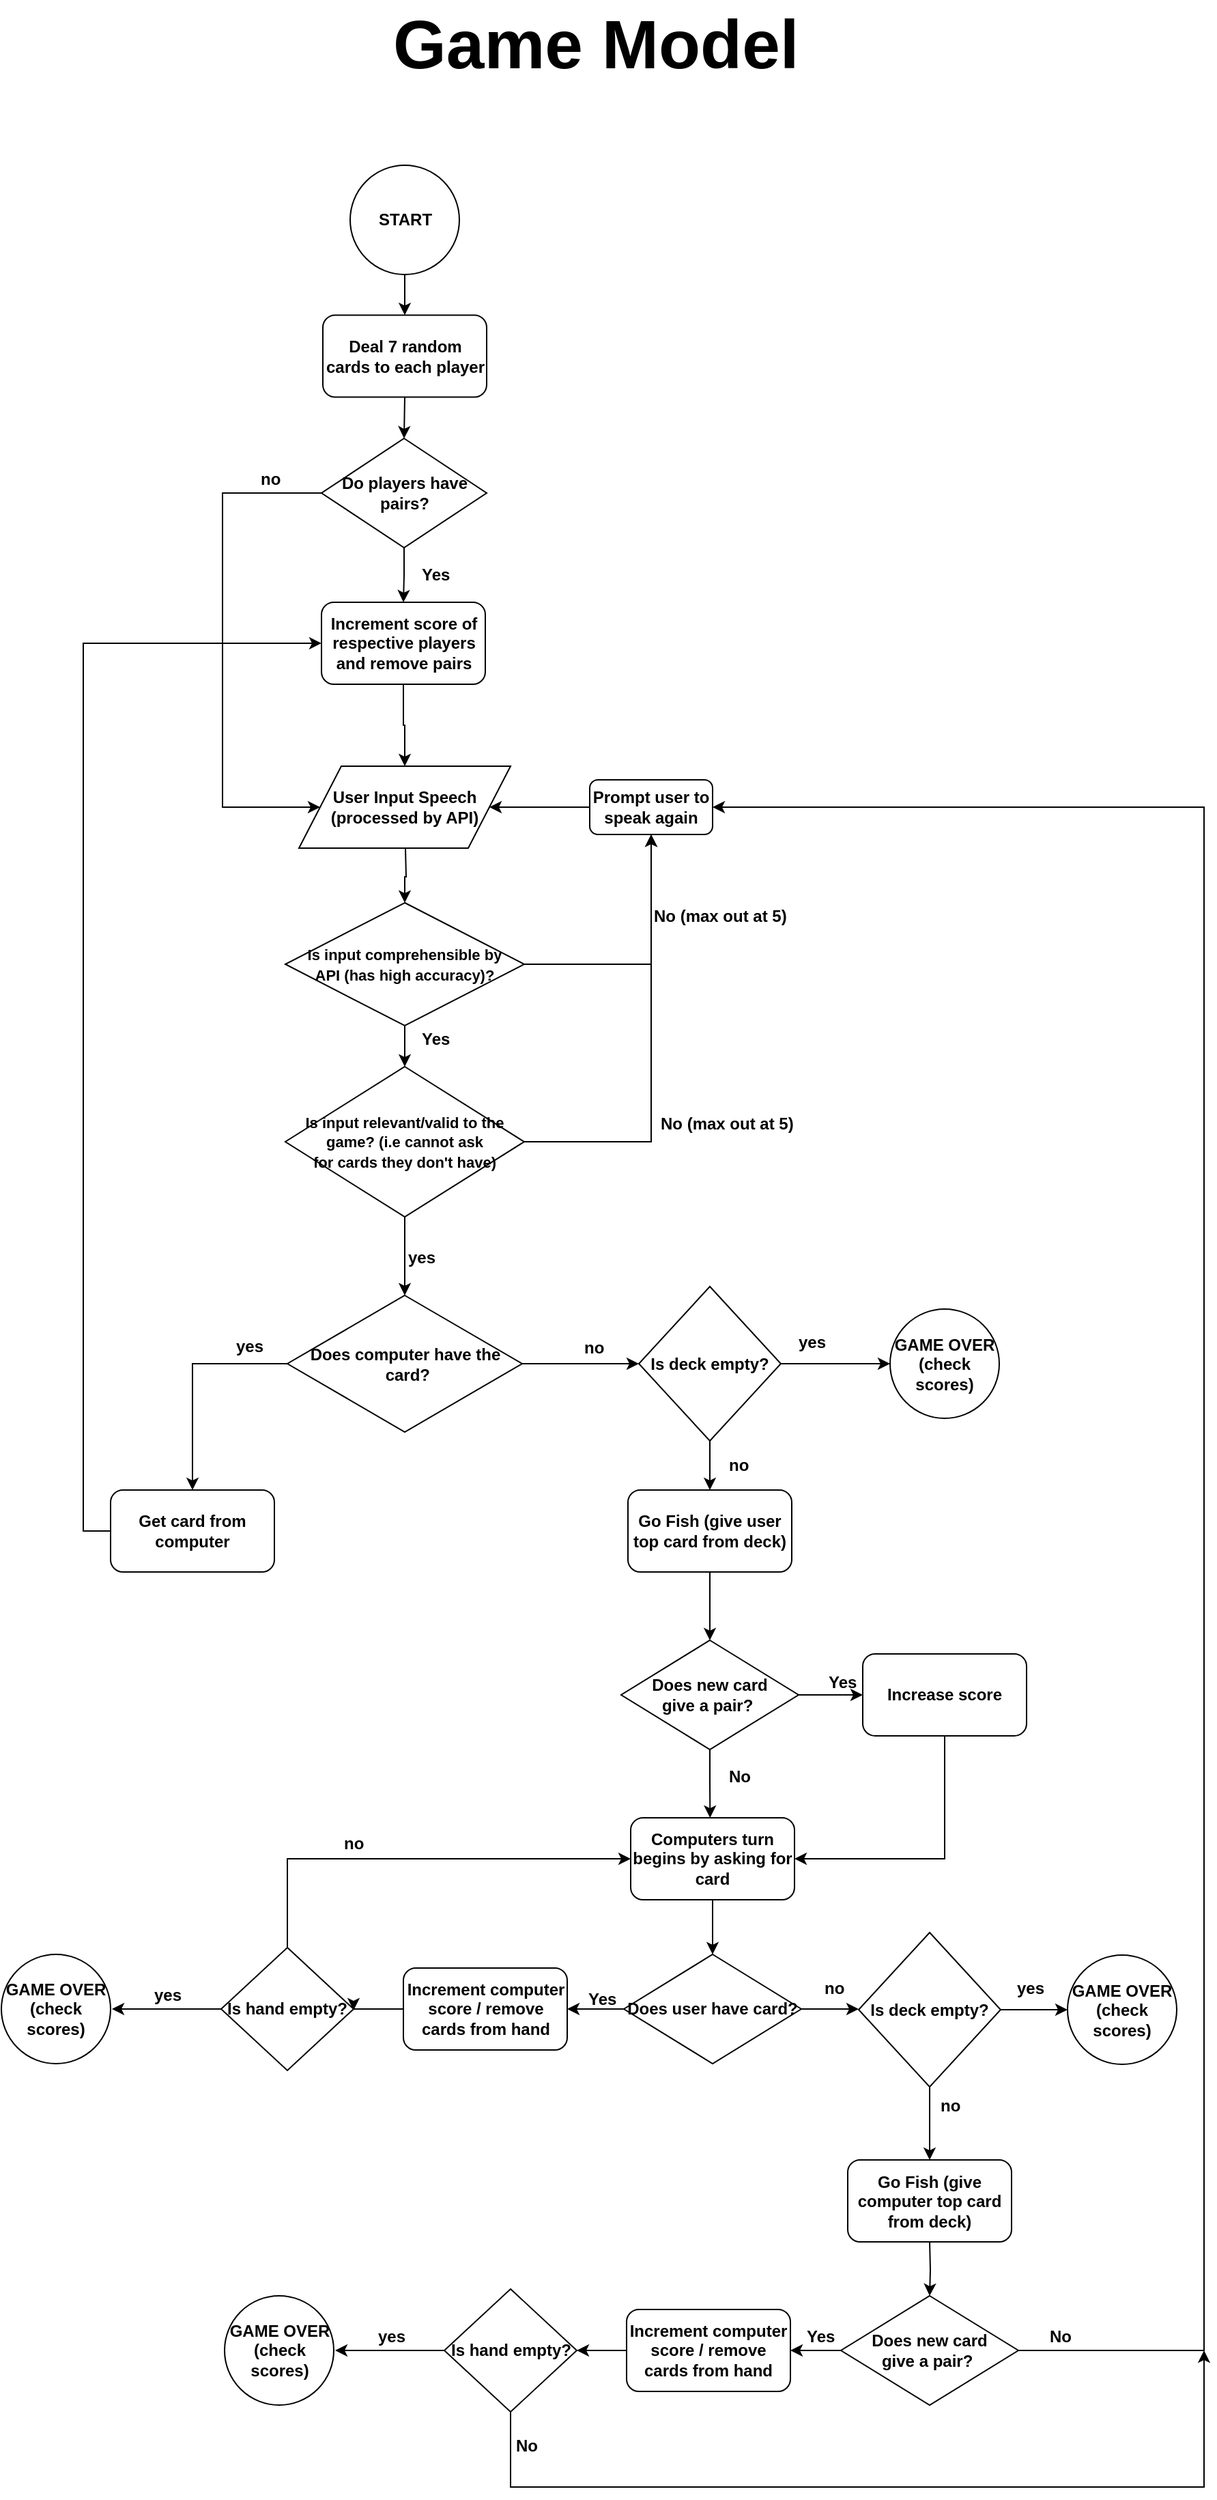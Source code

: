 <mxfile version="12.1.0" type="github" pages="1"><diagram id="Zi_oqPoGMVjLF3pAkUGf" name="Page-1"><mxGraphModel dx="1826" dy="1883" grid="1" gridSize="10" guides="1" tooltips="1" connect="1" arrows="1" fold="1" page="1" pageScale="1" pageWidth="850" pageHeight="1100" math="0" shadow="0"><root><mxCell id="0"/><mxCell id="1" parent="0"/><mxCell id="Zr1G6hqYHsL74NphAST9-60" style="edgeStyle=orthogonalEdgeStyle;rounded=0;orthogonalLoop=1;jettySize=auto;html=1;exitX=0.5;exitY=1;exitDx=0;exitDy=0;entryX=0.5;entryY=0;entryDx=0;entryDy=0;fontStyle=1" parent="1" source="Zr1G6hqYHsL74NphAST9-1" target="Zr1G6hqYHsL74NphAST9-59" edge="1"><mxGeometry relative="1" as="geometry"/></mxCell><mxCell id="Zr1G6hqYHsL74NphAST9-1" value="START" style="ellipse;whiteSpace=wrap;html=1;aspect=fixed;fontStyle=1" parent="1" vertex="1"><mxGeometry x="682.5" y="-329" width="80" height="80" as="geometry"/></mxCell><mxCell id="Zr1G6hqYHsL74NphAST9-4" style="edgeStyle=orthogonalEdgeStyle;rounded=0;orthogonalLoop=1;jettySize=auto;html=1;exitX=0.5;exitY=1;exitDx=0;exitDy=0;entryX=0.5;entryY=0;entryDx=0;entryDy=0;fontStyle=1" parent="1" target="Zr1G6hqYHsL74NphAST9-11" edge="1"><mxGeometry relative="1" as="geometry"><mxPoint x="723" y="201" as="targetPoint"/><mxPoint x="723" y="171" as="sourcePoint"/></mxGeometry></mxCell><mxCell id="Zr1G6hqYHsL74NphAST9-34" style="edgeStyle=orthogonalEdgeStyle;rounded=0;orthogonalLoop=1;jettySize=auto;html=1;exitX=0.5;exitY=1;exitDx=0;exitDy=0;entryX=0.5;entryY=0;entryDx=0;entryDy=0;fontStyle=1" parent="1" source="Zr1G6hqYHsL74NphAST9-11" target="Zr1G6hqYHsL74NphAST9-27" edge="1"><mxGeometry relative="1" as="geometry"/></mxCell><mxCell id="Zr1G6hqYHsL74NphAST9-39" style="edgeStyle=orthogonalEdgeStyle;rounded=0;orthogonalLoop=1;jettySize=auto;html=1;exitX=1;exitY=0.5;exitDx=0;exitDy=0;entryX=0.5;entryY=1;entryDx=0;entryDy=0;fontStyle=1" parent="1" source="Zr1G6hqYHsL74NphAST9-11" target="Zr1G6hqYHsL74NphAST9-36" edge="1"><mxGeometry relative="1" as="geometry"/></mxCell><mxCell id="Zr1G6hqYHsL74NphAST9-11" value="&lt;font style=&quot;font-size: 11px&quot;&gt;Is input comprehensible by &lt;br&gt;API (has high accuracy)?&lt;/font&gt;" style="rhombus;whiteSpace=wrap;html=1;fontStyle=1" parent="1" vertex="1"><mxGeometry x="635" y="211" width="175" height="90" as="geometry"/></mxCell><mxCell id="Zr1G6hqYHsL74NphAST9-16" value="&lt;span style=&quot;text-align: left&quot;&gt;User Input Speech (processed by API)&lt;/span&gt;" style="shape=parallelogram;perimeter=parallelogramPerimeter;whiteSpace=wrap;html=1;fontStyle=1" parent="1" vertex="1"><mxGeometry x="645" y="111" width="155" height="60" as="geometry"/></mxCell><mxCell id="Zr1G6hqYHsL74NphAST9-24" value="No (max out at 5)" style="text;html=1;resizable=0;points=[];autosize=1;align=left;verticalAlign=top;spacingTop=-4;fontStyle=1" parent="1" vertex="1"><mxGeometry x="903" y="211" width="110" height="20" as="geometry"/></mxCell><mxCell id="Zr1G6hqYHsL74NphAST9-41" style="edgeStyle=orthogonalEdgeStyle;rounded=0;orthogonalLoop=1;jettySize=auto;html=1;exitX=1;exitY=0.5;exitDx=0;exitDy=0;entryX=0.5;entryY=1;entryDx=0;entryDy=0;fontStyle=1" parent="1" source="Zr1G6hqYHsL74NphAST9-27" target="Zr1G6hqYHsL74NphAST9-36" edge="1"><mxGeometry relative="1" as="geometry"/></mxCell><mxCell id="Zr1G6hqYHsL74NphAST9-44" style="edgeStyle=orthogonalEdgeStyle;rounded=0;orthogonalLoop=1;jettySize=auto;html=1;exitX=0.5;exitY=1;exitDx=0;exitDy=0;entryX=0.5;entryY=0;entryDx=0;entryDy=0;fontStyle=1" parent="1" source="Zr1G6hqYHsL74NphAST9-27" target="Zr1G6hqYHsL74NphAST9-43" edge="1"><mxGeometry relative="1" as="geometry"/></mxCell><mxCell id="Zr1G6hqYHsL74NphAST9-27" value="&lt;font style=&quot;font-size: 11px&quot;&gt;Is input relevant/valid to the&lt;br&gt;game? (i.e cannot ask&lt;br&gt;for cards they don't have)&lt;br&gt;&lt;/font&gt;" style="rhombus;whiteSpace=wrap;html=1;fontStyle=1" parent="1" vertex="1"><mxGeometry x="635" y="331" width="175" height="110" as="geometry"/></mxCell><mxCell id="Zr1G6hqYHsL74NphAST9-30" value="&lt;span style=&quot;font-family: &amp;quot;helvetica&amp;quot; , &amp;quot;arial&amp;quot; , sans-serif ; font-size: 0px&quot;&gt;%3CmxGraphModel%3E%3Croot%3E%3CmxCell%20id%3D%220%22%2F%3E%3CmxCell%20id%3D%221%22%20parent%3D%220%22%2F%3E%3CmxCell%20id%3D%222%22%20value%3D%22%26lt%3Bfont%20style%3D%26quot%3Bfont-size%3A%2011px%26quot%3B%26gt%3BIs%20input%20comprehensible%20by%20%26lt%3Bbr%26gt%3BAPI%20(has%20high%20accuracy)%3F%26lt%3B%2Ffont%26gt%3B%22%20style%3D%22rhombus%3BwhiteSpace%3Dwrap%3Bhtml%3D1%3B%22%20vertex%3D%221%22%20parent%3D%221%22%3E%3CmxGeometry%20x%3D%22337%22%20y%3D%22290%22%20width%3D%22175%22%20height%3D%2290%22%20as%3D%22geometry%22%2F%3E%3C%2FmxCell%3E%3C%2Froot%3E%3C%2FmxGraphModel%3E&lt;/span&gt;" style="text;html=1;resizable=0;points=[];autosize=1;align=left;verticalAlign=top;spacingTop=-4;fontStyle=1" parent="1" vertex="1"><mxGeometry x="1035" y="353" width="20" height="20" as="geometry"/></mxCell><mxCell id="Zr1G6hqYHsL74NphAST9-35" value="Yes" style="text;html=1;resizable=0;points=[];autosize=1;align=left;verticalAlign=top;spacingTop=-4;fontStyle=1" parent="1" vertex="1"><mxGeometry x="733" y="301" width="30" height="20" as="geometry"/></mxCell><mxCell id="Zr1G6hqYHsL74NphAST9-40" style="edgeStyle=orthogonalEdgeStyle;rounded=0;orthogonalLoop=1;jettySize=auto;html=1;exitX=0;exitY=0.5;exitDx=0;exitDy=0;entryX=1;entryY=0.5;entryDx=0;entryDy=0;fontStyle=1" parent="1" source="Zr1G6hqYHsL74NphAST9-36" target="Zr1G6hqYHsL74NphAST9-16" edge="1"><mxGeometry relative="1" as="geometry"/></mxCell><mxCell id="Zr1G6hqYHsL74NphAST9-36" value="Prompt user to speak again" style="rounded=1;whiteSpace=wrap;html=1;fontStyle=1" parent="1" vertex="1"><mxGeometry x="858" y="121" width="90" height="40" as="geometry"/></mxCell><mxCell id="Zr1G6hqYHsL74NphAST9-42" value="No (max out at 5)" style="text;html=1;resizable=0;points=[];autosize=1;align=left;verticalAlign=top;spacingTop=-4;fontStyle=1" parent="1" vertex="1"><mxGeometry x="908" y="363" width="110" height="20" as="geometry"/></mxCell><mxCell id="Zr1G6hqYHsL74NphAST9-54" style="edgeStyle=orthogonalEdgeStyle;rounded=0;orthogonalLoop=1;jettySize=auto;html=1;exitX=0;exitY=0.5;exitDx=0;exitDy=0;entryX=0.5;entryY=0;entryDx=0;entryDy=0;fontStyle=1" parent="1" source="Zr1G6hqYHsL74NphAST9-43" target="Zr1G6hqYHsL74NphAST9-51" edge="1"><mxGeometry relative="1" as="geometry"/></mxCell><mxCell id="Zr1G6hqYHsL74NphAST9-85" style="edgeStyle=orthogonalEdgeStyle;rounded=0;orthogonalLoop=1;jettySize=auto;html=1;exitX=1;exitY=0.5;exitDx=0;exitDy=0;entryX=0;entryY=0.5;entryDx=0;entryDy=0;fontStyle=1" parent="1" source="Zr1G6hqYHsL74NphAST9-43" target="Zr1G6hqYHsL74NphAST9-83" edge="1"><mxGeometry relative="1" as="geometry"/></mxCell><mxCell id="Zr1G6hqYHsL74NphAST9-43" value="Does computer have the&lt;br&gt;&amp;nbsp;card?" style="rhombus;whiteSpace=wrap;html=1;fontStyle=1" parent="1" vertex="1"><mxGeometry x="636.5" y="498.5" width="172" height="100" as="geometry"/></mxCell><mxCell id="Zr1G6hqYHsL74NphAST9-78" style="edgeStyle=orthogonalEdgeStyle;rounded=0;orthogonalLoop=1;jettySize=auto;html=1;exitX=0;exitY=0.5;exitDx=0;exitDy=0;entryX=0;entryY=0.5;entryDx=0;entryDy=0;fontStyle=1" parent="1" source="Zr1G6hqYHsL74NphAST9-51" target="Zr1G6hqYHsL74NphAST9-68" edge="1"><mxGeometry relative="1" as="geometry"><mxPoint x="478" y="31" as="targetPoint"/></mxGeometry></mxCell><mxCell id="Zr1G6hqYHsL74NphAST9-51" value="Get card from computer" style="rounded=1;whiteSpace=wrap;html=1;fontStyle=1" parent="1" vertex="1"><mxGeometry x="507" y="641" width="120" height="60" as="geometry"/></mxCell><mxCell id="Zr1G6hqYHsL74NphAST9-102" style="edgeStyle=orthogonalEdgeStyle;rounded=0;orthogonalLoop=1;jettySize=auto;html=1;exitX=0.5;exitY=1;exitDx=0;exitDy=0;entryX=0.5;entryY=0;entryDx=0;entryDy=0;fontStyle=1" parent="1" source="Zr1G6hqYHsL74NphAST9-55" target="Zr1G6hqYHsL74NphAST9-101" edge="1"><mxGeometry relative="1" as="geometry"/></mxCell><mxCell id="Zr1G6hqYHsL74NphAST9-55" value="Go Fish (give user top card from deck)" style="rounded=1;whiteSpace=wrap;html=1;fontStyle=1" parent="1" vertex="1"><mxGeometry x="886" y="641" width="120" height="60" as="geometry"/></mxCell><mxCell id="Zr1G6hqYHsL74NphAST9-64" style="edgeStyle=orthogonalEdgeStyle;rounded=0;orthogonalLoop=1;jettySize=auto;html=1;exitX=0.5;exitY=1;exitDx=0;exitDy=0;entryX=0.5;entryY=0;entryDx=0;entryDy=0;fontStyle=1" parent="1" source="Zr1G6hqYHsL74NphAST9-59" target="Zr1G6hqYHsL74NphAST9-63" edge="1"><mxGeometry relative="1" as="geometry"/></mxCell><mxCell id="Zr1G6hqYHsL74NphAST9-59" value="Deal 7 random cards to each player" style="rounded=1;whiteSpace=wrap;html=1;fontStyle=1" parent="1" vertex="1"><mxGeometry x="662.5" y="-219.265" width="120" height="60" as="geometry"/></mxCell><mxCell id="Zr1G6hqYHsL74NphAST9-70" style="edgeStyle=orthogonalEdgeStyle;rounded=0;orthogonalLoop=1;jettySize=auto;html=1;exitX=0.5;exitY=1;exitDx=0;exitDy=0;entryX=0.5;entryY=0;entryDx=0;entryDy=0;fontStyle=1" parent="1" source="Zr1G6hqYHsL74NphAST9-63" target="Zr1G6hqYHsL74NphAST9-68" edge="1"><mxGeometry relative="1" as="geometry"/></mxCell><mxCell id="Zr1G6hqYHsL74NphAST9-72" style="edgeStyle=orthogonalEdgeStyle;rounded=0;orthogonalLoop=1;jettySize=auto;html=1;exitX=0;exitY=0.5;exitDx=0;exitDy=0;entryX=0;entryY=0.5;entryDx=0;entryDy=0;fontStyle=1" parent="1" source="Zr1G6hqYHsL74NphAST9-63" target="Zr1G6hqYHsL74NphAST9-16" edge="1"><mxGeometry relative="1" as="geometry"><Array as="points"><mxPoint x="589" y="-89"/><mxPoint x="589" y="141"/></Array></mxGeometry></mxCell><mxCell id="Zr1G6hqYHsL74NphAST9-63" value="Do players have pairs?" style="rhombus;whiteSpace=wrap;html=1;fontStyle=1" parent="1" vertex="1"><mxGeometry x="661.5" y="-129" width="121" height="80" as="geometry"/></mxCell><mxCell id="Zr1G6hqYHsL74NphAST9-77" style="edgeStyle=orthogonalEdgeStyle;rounded=0;orthogonalLoop=1;jettySize=auto;html=1;exitX=0.5;exitY=1;exitDx=0;exitDy=0;entryX=0.5;entryY=0;entryDx=0;entryDy=0;fontStyle=1" parent="1" source="Zr1G6hqYHsL74NphAST9-68" target="Zr1G6hqYHsL74NphAST9-16" edge="1"><mxGeometry relative="1" as="geometry"/></mxCell><mxCell id="Zr1G6hqYHsL74NphAST9-68" value="Increment score of respective players and remove pairs" style="rounded=1;whiteSpace=wrap;html=1;fontStyle=1" parent="1" vertex="1"><mxGeometry x="661.5" y="-9.029" width="120" height="60" as="geometry"/></mxCell><mxCell id="Zr1G6hqYHsL74NphAST9-73" value="Yes" style="text;html=1;resizable=0;points=[];autosize=1;align=left;verticalAlign=top;spacingTop=-4;fontStyle=1" parent="1" vertex="1"><mxGeometry x="732.5" y="-39" width="30" height="20" as="geometry"/></mxCell><mxCell id="Zr1G6hqYHsL74NphAST9-74" value="no&lt;br&gt;" style="text;html=1;resizable=0;points=[];autosize=1;align=left;verticalAlign=top;spacingTop=-4;fontStyle=1" parent="1" vertex="1"><mxGeometry x="615" y="-109" width="30" height="20" as="geometry"/></mxCell><mxCell id="Zr1G6hqYHsL74NphAST9-92" style="edgeStyle=orthogonalEdgeStyle;rounded=0;orthogonalLoop=1;jettySize=auto;html=1;exitX=0.5;exitY=1;exitDx=0;exitDy=0;entryX=0.5;entryY=0;entryDx=0;entryDy=0;fontStyle=1" parent="1" source="Zr1G6hqYHsL74NphAST9-83" target="Zr1G6hqYHsL74NphAST9-55" edge="1"><mxGeometry relative="1" as="geometry"/></mxCell><mxCell id="Zr1G6hqYHsL74NphAST9-97" style="edgeStyle=orthogonalEdgeStyle;rounded=0;orthogonalLoop=1;jettySize=auto;html=1;exitX=1;exitY=0.5;exitDx=0;exitDy=0;fontStyle=1" parent="1" source="Zr1G6hqYHsL74NphAST9-83" target="Zr1G6hqYHsL74NphAST9-96" edge="1"><mxGeometry relative="1" as="geometry"/></mxCell><mxCell id="Zr1G6hqYHsL74NphAST9-83" value="Is deck empty?" style="rhombus;whiteSpace=wrap;html=1;rotation=0;fontStyle=1" parent="1" vertex="1"><mxGeometry x="894" y="492" width="104" height="113" as="geometry"/></mxCell><mxCell id="Zr1G6hqYHsL74NphAST9-89" value="no" style="text;html=1;resizable=0;points=[];autosize=1;align=left;verticalAlign=top;spacingTop=-4;fontStyle=1" parent="1" vertex="1"><mxGeometry x="852" y="527" width="30" height="20" as="geometry"/></mxCell><mxCell id="Zr1G6hqYHsL74NphAST9-90" value="yes" style="text;html=1;resizable=0;points=[];autosize=1;align=left;verticalAlign=top;spacingTop=-4;fontStyle=1" parent="1" vertex="1"><mxGeometry x="597" y="526" width="30" height="20" as="geometry"/></mxCell><mxCell id="Zr1G6hqYHsL74NphAST9-94" value="no" style="text;html=1;resizable=0;points=[];autosize=1;align=left;verticalAlign=top;spacingTop=-4;fontStyle=1" parent="1" vertex="1"><mxGeometry x="958" y="613" width="30" height="20" as="geometry"/></mxCell><mxCell id="Zr1G6hqYHsL74NphAST9-96" value="GAME OVER (check scores)" style="ellipse;whiteSpace=wrap;html=1;aspect=fixed;fontStyle=1" parent="1" vertex="1"><mxGeometry x="1078" y="508.5" width="80" height="80" as="geometry"/></mxCell><mxCell id="Zr1G6hqYHsL74NphAST9-98" value="yes" style="text;html=1;resizable=0;points=[];autosize=1;align=left;verticalAlign=top;spacingTop=-4;fontStyle=1" parent="1" vertex="1"><mxGeometry x="1009" y="523" width="30" height="20" as="geometry"/></mxCell><mxCell id="Zr1G6hqYHsL74NphAST9-99" value="yes" style="text;html=1;resizable=0;points=[];autosize=1;align=left;verticalAlign=top;spacingTop=-4;fontStyle=1" parent="1" vertex="1"><mxGeometry x="722.5" y="461" width="30" height="20" as="geometry"/></mxCell><mxCell id="Zr1G6hqYHsL74NphAST9-104" style="edgeStyle=orthogonalEdgeStyle;rounded=0;orthogonalLoop=1;jettySize=auto;html=1;exitX=0.5;exitY=1;exitDx=0;exitDy=0;fontStyle=1" parent="1" source="Zr1G6hqYHsL74NphAST9-101" edge="1"><mxGeometry relative="1" as="geometry"><mxPoint x="946.176" y="881" as="targetPoint"/></mxGeometry></mxCell><mxCell id="Zr1G6hqYHsL74NphAST9-111" style="edgeStyle=orthogonalEdgeStyle;rounded=0;orthogonalLoop=1;jettySize=auto;html=1;exitX=1;exitY=0.5;exitDx=0;exitDy=0;entryX=0;entryY=0.5;entryDx=0;entryDy=0;fontStyle=1" parent="1" source="Zr1G6hqYHsL74NphAST9-101" target="Zr1G6hqYHsL74NphAST9-109" edge="1"><mxGeometry relative="1" as="geometry"/></mxCell><mxCell id="Zr1G6hqYHsL74NphAST9-101" value="Does new card &lt;br&gt;give a pair?&amp;nbsp;" style="rhombus;whiteSpace=wrap;html=1;fontStyle=1" parent="1" vertex="1"><mxGeometry x="881" y="751" width="130" height="80" as="geometry"/></mxCell><mxCell id="Zr1G6hqYHsL74NphAST9-120" style="edgeStyle=orthogonalEdgeStyle;rounded=0;orthogonalLoop=1;jettySize=auto;html=1;exitX=0.5;exitY=1;exitDx=0;exitDy=0;entryX=0.5;entryY=0;entryDx=0;entryDy=0;fontStyle=1" parent="1" source="Zr1G6hqYHsL74NphAST9-105" target="Zr1G6hqYHsL74NphAST9-119" edge="1"><mxGeometry relative="1" as="geometry"/></mxCell><mxCell id="Zr1G6hqYHsL74NphAST9-105" value="Computers turn begins by asking for card" style="rounded=1;whiteSpace=wrap;html=1;fontStyle=1" parent="1" vertex="1"><mxGeometry x="888" y="881" width="120" height="60" as="geometry"/></mxCell><mxCell id="Zr1G6hqYHsL74NphAST9-117" style="edgeStyle=orthogonalEdgeStyle;rounded=0;orthogonalLoop=1;jettySize=auto;html=1;exitX=0.5;exitY=1;exitDx=0;exitDy=0;entryX=1;entryY=0.5;entryDx=0;entryDy=0;fontStyle=1" parent="1" source="Zr1G6hqYHsL74NphAST9-109" target="Zr1G6hqYHsL74NphAST9-105" edge="1"><mxGeometry relative="1" as="geometry"/></mxCell><mxCell id="Zr1G6hqYHsL74NphAST9-109" value="Increase score" style="rounded=1;whiteSpace=wrap;html=1;fontStyle=1" parent="1" vertex="1"><mxGeometry x="1058" y="761" width="120" height="60" as="geometry"/></mxCell><mxCell id="Zr1G6hqYHsL74NphAST9-113" value="Yes" style="text;html=1;resizable=0;points=[];autosize=1;align=left;verticalAlign=top;spacingTop=-4;fontStyle=1" parent="1" vertex="1"><mxGeometry x="1031" y="772" width="30" height="20" as="geometry"/></mxCell><mxCell id="Zr1G6hqYHsL74NphAST9-114" value="No" style="text;html=1;resizable=0;points=[];autosize=1;align=left;verticalAlign=top;spacingTop=-4;fontStyle=1" parent="1" vertex="1"><mxGeometry x="958" y="841" width="30" height="20" as="geometry"/></mxCell><mxCell id="Zr1G6hqYHsL74NphAST9-125" style="edgeStyle=orthogonalEdgeStyle;rounded=0;orthogonalLoop=1;jettySize=auto;html=1;exitX=0;exitY=0.5;exitDx=0;exitDy=0;entryX=1;entryY=0.5;entryDx=0;entryDy=0;fontStyle=1" parent="1" source="Zr1G6hqYHsL74NphAST9-119" target="Zr1G6hqYHsL74NphAST9-121" edge="1"><mxGeometry relative="1" as="geometry"/></mxCell><mxCell id="6SuPaVLBE46l4XIvn5_T-2" style="edgeStyle=orthogonalEdgeStyle;rounded=0;orthogonalLoop=1;jettySize=auto;html=1;exitX=1;exitY=0.5;exitDx=0;exitDy=0;entryX=0.9;entryY=1.275;entryDx=0;entryDy=0;entryPerimeter=0;fontStyle=1" parent="1" source="Zr1G6hqYHsL74NphAST9-119" target="Zr1G6hqYHsL74NphAST9-144" edge="1"><mxGeometry relative="1" as="geometry"/></mxCell><mxCell id="Zr1G6hqYHsL74NphAST9-119" value="Does user have card?" style="rhombus;whiteSpace=wrap;html=1;fontStyle=1" parent="1" vertex="1"><mxGeometry x="883" y="981" width="130" height="80" as="geometry"/></mxCell><mxCell id="Zr1G6hqYHsL74NphAST9-127" style="edgeStyle=orthogonalEdgeStyle;rounded=0;orthogonalLoop=1;jettySize=auto;html=1;exitX=0;exitY=0.5;exitDx=0;exitDy=0;entryX=1;entryY=0.5;entryDx=0;entryDy=0;fontStyle=1" parent="1" edge="1"><mxGeometry relative="1" as="geometry"><mxPoint x="722" y="1021" as="sourcePoint"/><mxPoint x="685" y="1022" as="targetPoint"/></mxGeometry></mxCell><mxCell id="Zr1G6hqYHsL74NphAST9-121" value="Increment computer score / remove cards from hand" style="rounded=1;whiteSpace=wrap;html=1;fontStyle=1" parent="1" vertex="1"><mxGeometry x="721.5" y="991" width="120" height="60" as="geometry"/></mxCell><mxCell id="Zr1G6hqYHsL74NphAST9-129" value="" style="edgeStyle=orthogonalEdgeStyle;rounded=0;orthogonalLoop=1;jettySize=auto;html=1;fontStyle=1" parent="1" edge="1"><mxGeometry relative="1" as="geometry"><mxPoint x="508" y="1021" as="targetPoint"/><mxPoint x="588" y="1021" as="sourcePoint"/></mxGeometry></mxCell><mxCell id="Zr1G6hqYHsL74NphAST9-130" style="edgeStyle=orthogonalEdgeStyle;rounded=0;orthogonalLoop=1;jettySize=auto;html=1;exitX=0.5;exitY=0;exitDx=0;exitDy=0;entryX=0;entryY=0.5;entryDx=0;entryDy=0;fontStyle=1" parent="1" source="Zr1G6hqYHsL74NphAST9-126" target="Zr1G6hqYHsL74NphAST9-105" edge="1"><mxGeometry relative="1" as="geometry"/></mxCell><mxCell id="Zr1G6hqYHsL74NphAST9-126" value="Is hand empty?" style="rhombus;whiteSpace=wrap;html=1;fontStyle=1" parent="1" vertex="1"><mxGeometry x="588" y="976" width="97" height="90" as="geometry"/></mxCell><mxCell id="Zr1G6hqYHsL74NphAST9-131" value="no" style="text;html=1;resizable=0;points=[];autosize=1;align=left;verticalAlign=top;spacingTop=-4;fontStyle=1" parent="1" vertex="1"><mxGeometry x="676" y="890" width="30" height="20" as="geometry"/></mxCell><mxCell id="Zr1G6hqYHsL74NphAST9-132" value="yes" style="text;html=1;resizable=0;points=[];autosize=1;align=left;verticalAlign=top;spacingTop=-4;fontStyle=1" parent="1" vertex="1"><mxGeometry x="537" y="1001" width="30" height="20" as="geometry"/></mxCell><mxCell id="Zr1G6hqYHsL74NphAST9-134" value="GAME OVER (check scores)" style="ellipse;whiteSpace=wrap;html=1;aspect=fixed;fontStyle=1" parent="1" vertex="1"><mxGeometry x="427" y="981" width="80" height="80" as="geometry"/></mxCell><mxCell id="Zr1G6hqYHsL74NphAST9-150" style="edgeStyle=orthogonalEdgeStyle;rounded=0;orthogonalLoop=1;jettySize=auto;html=1;exitX=0.5;exitY=1;exitDx=0;exitDy=0;entryX=0.5;entryY=0;entryDx=0;entryDy=0;fontStyle=1" parent="1" target="Zr1G6hqYHsL74NphAST9-149" edge="1"><mxGeometry relative="1" as="geometry"><mxPoint x="1107" y="1191" as="sourcePoint"/></mxGeometry></mxCell><mxCell id="Zr1G6hqYHsL74NphAST9-140" value="Go Fish (give computer top card from deck)" style="rounded=1;whiteSpace=wrap;html=1;fontStyle=1" parent="1" vertex="1"><mxGeometry x="1047" y="1131.5" width="120" height="60" as="geometry"/></mxCell><mxCell id="Zr1G6hqYHsL74NphAST9-141" style="edgeStyle=orthogonalEdgeStyle;rounded=0;orthogonalLoop=1;jettySize=auto;html=1;exitX=0.5;exitY=1;exitDx=0;exitDy=0;entryX=0.5;entryY=0;entryDx=0;entryDy=0;fontStyle=1" parent="1" source="Zr1G6hqYHsL74NphAST9-143" target="Zr1G6hqYHsL74NphAST9-140" edge="1"><mxGeometry relative="1" as="geometry"/></mxCell><mxCell id="6SuPaVLBE46l4XIvn5_T-1" style="edgeStyle=orthogonalEdgeStyle;rounded=0;orthogonalLoop=1;jettySize=auto;html=1;exitX=1;exitY=0.5;exitDx=0;exitDy=0;fontStyle=1" parent="1" source="Zr1G6hqYHsL74NphAST9-143" target="Zr1G6hqYHsL74NphAST9-146" edge="1"><mxGeometry relative="1" as="geometry"/></mxCell><mxCell id="Zr1G6hqYHsL74NphAST9-143" value="Is deck empty?" style="rhombus;whiteSpace=wrap;html=1;rotation=0;fontStyle=1" parent="1" vertex="1"><mxGeometry x="1055" y="965" width="104" height="113" as="geometry"/></mxCell><mxCell id="Zr1G6hqYHsL74NphAST9-144" value="no" style="text;html=1;resizable=0;points=[];autosize=1;align=left;verticalAlign=top;spacingTop=-4;fontStyle=1" parent="1" vertex="1"><mxGeometry x="1028" y="995.5" width="30" height="20" as="geometry"/></mxCell><mxCell id="Zr1G6hqYHsL74NphAST9-145" value="no" style="text;html=1;resizable=0;points=[];autosize=1;align=left;verticalAlign=top;spacingTop=-4;fontStyle=1" parent="1" vertex="1"><mxGeometry x="1113" y="1082" width="30" height="20" as="geometry"/></mxCell><mxCell id="Zr1G6hqYHsL74NphAST9-146" value="GAME OVER (check scores)" style="ellipse;whiteSpace=wrap;html=1;aspect=fixed;fontStyle=1" parent="1" vertex="1"><mxGeometry x="1208" y="981.5" width="80" height="80" as="geometry"/></mxCell><mxCell id="Zr1G6hqYHsL74NphAST9-147" value="yes" style="text;html=1;resizable=0;points=[];autosize=1;align=left;verticalAlign=top;spacingTop=-4;fontStyle=1" parent="1" vertex="1"><mxGeometry x="1168.5" y="996" width="30" height="20" as="geometry"/></mxCell><mxCell id="H8OTy5LM5z3gu97eo1ef-8" style="edgeStyle=orthogonalEdgeStyle;rounded=0;orthogonalLoop=1;jettySize=auto;html=1;exitX=0;exitY=0.5;exitDx=0;exitDy=0;entryX=1;entryY=0.5;entryDx=0;entryDy=0;fontStyle=1" parent="1" source="Zr1G6hqYHsL74NphAST9-149" target="H8OTy5LM5z3gu97eo1ef-3" edge="1"><mxGeometry relative="1" as="geometry"/></mxCell><mxCell id="H8OTy5LM5z3gu97eo1ef-11" style="edgeStyle=orthogonalEdgeStyle;rounded=0;orthogonalLoop=1;jettySize=auto;html=1;exitX=1;exitY=0.5;exitDx=0;exitDy=0;entryX=1;entryY=0.5;entryDx=0;entryDy=0;fontStyle=1" parent="1" source="Zr1G6hqYHsL74NphAST9-149" target="Zr1G6hqYHsL74NphAST9-36" edge="1"><mxGeometry relative="1" as="geometry"><Array as="points"><mxPoint x="1308" y="1271"/><mxPoint x="1308" y="141"/></Array></mxGeometry></mxCell><mxCell id="Zr1G6hqYHsL74NphAST9-149" value="Does new card &lt;br&gt;give a pair?&amp;nbsp;" style="rhombus;whiteSpace=wrap;html=1;fontStyle=1" parent="1" vertex="1"><mxGeometry x="1042" y="1231" width="130" height="80" as="geometry"/></mxCell><mxCell id="H8OTy5LM5z3gu97eo1ef-2" style="edgeStyle=orthogonalEdgeStyle;rounded=0;orthogonalLoop=1;jettySize=auto;html=1;exitX=0;exitY=0.5;exitDx=0;exitDy=0;entryX=1;entryY=0.5;entryDx=0;entryDy=0;fontStyle=1" parent="1" source="H8OTy5LM5z3gu97eo1ef-3" target="H8OTy5LM5z3gu97eo1ef-5" edge="1"><mxGeometry relative="1" as="geometry"/></mxCell><mxCell id="H8OTy5LM5z3gu97eo1ef-3" value="Increment computer score / remove cards from hand" style="rounded=1;whiteSpace=wrap;html=1;fontStyle=1" parent="1" vertex="1"><mxGeometry x="885" y="1241" width="120" height="60" as="geometry"/></mxCell><mxCell id="H8OTy5LM5z3gu97eo1ef-4" value="" style="edgeStyle=orthogonalEdgeStyle;rounded=0;orthogonalLoop=1;jettySize=auto;html=1;fontStyle=1" parent="1" source="H8OTy5LM5z3gu97eo1ef-5" edge="1"><mxGeometry relative="1" as="geometry"><mxPoint x="671.5" y="1271" as="targetPoint"/></mxGeometry></mxCell><mxCell id="H8OTy5LM5z3gu97eo1ef-15" style="edgeStyle=orthogonalEdgeStyle;rounded=0;orthogonalLoop=1;jettySize=auto;html=1;exitX=0.5;exitY=1;exitDx=0;exitDy=0;fontStyle=1" parent="1" source="H8OTy5LM5z3gu97eo1ef-5" edge="1"><mxGeometry relative="1" as="geometry"><mxPoint x="1308" y="1271" as="targetPoint"/><Array as="points"><mxPoint x="800" y="1371"/><mxPoint x="1308" y="1371"/></Array></mxGeometry></mxCell><mxCell id="H8OTy5LM5z3gu97eo1ef-5" value="Is hand empty?" style="rhombus;whiteSpace=wrap;html=1;fontStyle=1" parent="1" vertex="1"><mxGeometry x="751.5" y="1226" width="97" height="90" as="geometry"/></mxCell><mxCell id="H8OTy5LM5z3gu97eo1ef-6" value="yes" style="text;html=1;resizable=0;points=[];autosize=1;align=left;verticalAlign=top;spacingTop=-4;fontStyle=1" parent="1" vertex="1"><mxGeometry x="700.5" y="1251" width="30" height="20" as="geometry"/></mxCell><mxCell id="H8OTy5LM5z3gu97eo1ef-7" value="GAME OVER (check scores)" style="ellipse;whiteSpace=wrap;html=1;aspect=fixed;fontStyle=1" parent="1" vertex="1"><mxGeometry x="590.5" y="1231" width="80" height="80" as="geometry"/></mxCell><mxCell id="H8OTy5LM5z3gu97eo1ef-12" value="No" style="text;html=1;resizable=0;points=[];autosize=1;align=left;verticalAlign=top;spacingTop=-4;fontStyle=1" parent="1" vertex="1"><mxGeometry x="1193" y="1251" width="30" height="20" as="geometry"/></mxCell><mxCell id="H8OTy5LM5z3gu97eo1ef-13" value="Yes" style="text;html=1;resizable=0;points=[];autosize=1;align=left;verticalAlign=top;spacingTop=-4;fontStyle=1" parent="1" vertex="1"><mxGeometry x="1015" y="1251" width="40" height="20" as="geometry"/></mxCell><mxCell id="H8OTy5LM5z3gu97eo1ef-16" value="No" style="text;html=1;resizable=0;points=[];autosize=1;align=left;verticalAlign=top;spacingTop=-4;fontStyle=1" parent="1" vertex="1"><mxGeometry x="802" y="1331" width="30" height="20" as="geometry"/></mxCell><mxCell id="6SuPaVLBE46l4XIvn5_T-4" value="&lt;span&gt;&lt;font style=&quot;font-size: 50px&quot;&gt;Game Model&lt;/font&gt;&lt;/span&gt;" style="text;html=1;resizable=0;points=[];autosize=1;align=left;verticalAlign=top;spacingTop=-4;fontStyle=1" parent="1" vertex="1"><mxGeometry x="712" y="-450" width="310" height="30" as="geometry"/></mxCell><mxCell id="eXVSB3qZj_ttyg0pPYfZ-1" value="Yes" style="text;html=1;resizable=0;points=[];autosize=1;align=left;verticalAlign=top;spacingTop=-4;fontStyle=1" parent="1" vertex="1"><mxGeometry x="855" y="1004" width="40" height="20" as="geometry"/></mxCell></root></mxGraphModel></diagram></mxfile>